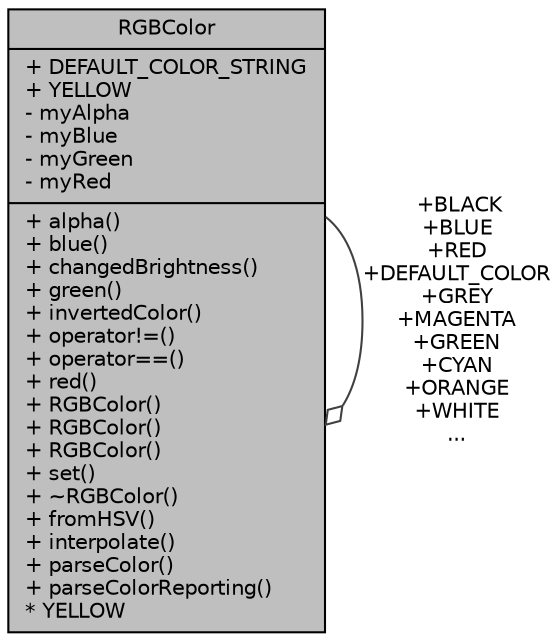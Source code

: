 digraph "RGBColor"
{
  edge [fontname="Helvetica",fontsize="10",labelfontname="Helvetica",labelfontsize="10"];
  node [fontname="Helvetica",fontsize="10",shape=record];
  Node1 [label="{RGBColor\n|+ DEFAULT_COLOR_STRING\l+ YELLOW\l- myAlpha\l- myBlue\l- myGreen\l- myRed\l|+ alpha()\l+ blue()\l+ changedBrightness()\l+ green()\l+ invertedColor()\l+ operator!=()\l+ operator==()\l+ red()\l+ RGBColor()\l+ RGBColor()\l+ RGBColor()\l+ set()\l+ ~RGBColor()\l+ fromHSV()\l+ interpolate()\l+ parseColor()\l+ parseColorReporting()\l* YELLOW\l}",height=0.2,width=0.4,color="black", fillcolor="grey75", style="filled", fontcolor="black"];
  Node1 -> Node1 [color="grey25",fontsize="10",style="solid",label=" +BLACK\n+BLUE\n+RED\n+DEFAULT_COLOR\n+GREY\n+MAGENTA\n+GREEN\n+CYAN\n+ORANGE\n+WHITE\n..." ,arrowhead="odiamond",fontname="Helvetica"];
}
